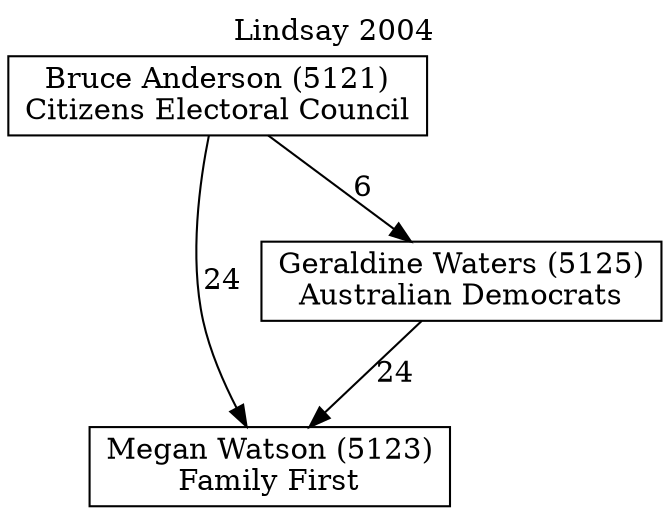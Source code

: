 // House preference flow
digraph "Megan Watson (5123)_Lindsay_2004" {
	graph [label="Lindsay 2004" labelloc=t mclimit=10]
	node [shape=box]
	"Megan Watson (5123)" [label="Megan Watson (5123)
Family First"]
	"Geraldine Waters (5125)" [label="Geraldine Waters (5125)
Australian Democrats"]
	"Bruce Anderson (5121)" [label="Bruce Anderson (5121)
Citizens Electoral Council"]
	"Geraldine Waters (5125)" -> "Megan Watson (5123)" [label=24]
	"Bruce Anderson (5121)" -> "Geraldine Waters (5125)" [label=6]
	"Bruce Anderson (5121)" -> "Megan Watson (5123)" [label=24]
}

